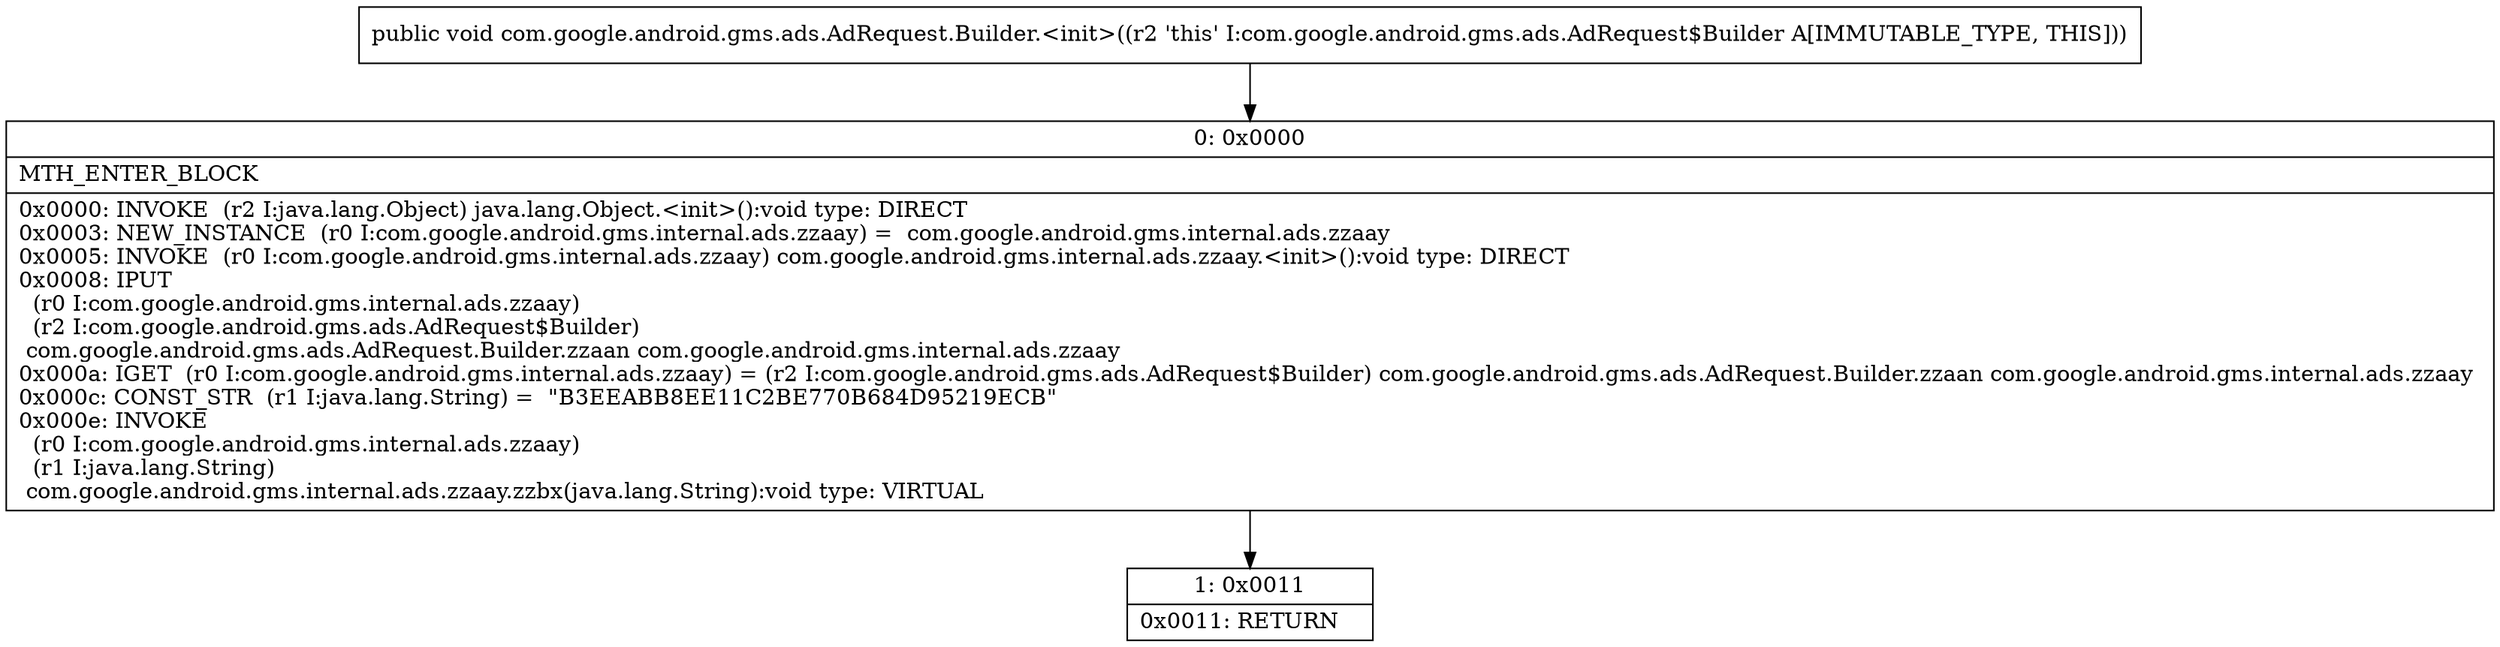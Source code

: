 digraph "CFG forcom.google.android.gms.ads.AdRequest.Builder.\<init\>()V" {
Node_0 [shape=record,label="{0\:\ 0x0000|MTH_ENTER_BLOCK\l|0x0000: INVOKE  (r2 I:java.lang.Object) java.lang.Object.\<init\>():void type: DIRECT \l0x0003: NEW_INSTANCE  (r0 I:com.google.android.gms.internal.ads.zzaay) =  com.google.android.gms.internal.ads.zzaay \l0x0005: INVOKE  (r0 I:com.google.android.gms.internal.ads.zzaay) com.google.android.gms.internal.ads.zzaay.\<init\>():void type: DIRECT \l0x0008: IPUT  \l  (r0 I:com.google.android.gms.internal.ads.zzaay)\l  (r2 I:com.google.android.gms.ads.AdRequest$Builder)\l com.google.android.gms.ads.AdRequest.Builder.zzaan com.google.android.gms.internal.ads.zzaay \l0x000a: IGET  (r0 I:com.google.android.gms.internal.ads.zzaay) = (r2 I:com.google.android.gms.ads.AdRequest$Builder) com.google.android.gms.ads.AdRequest.Builder.zzaan com.google.android.gms.internal.ads.zzaay \l0x000c: CONST_STR  (r1 I:java.lang.String) =  \"B3EEABB8EE11C2BE770B684D95219ECB\" \l0x000e: INVOKE  \l  (r0 I:com.google.android.gms.internal.ads.zzaay)\l  (r1 I:java.lang.String)\l com.google.android.gms.internal.ads.zzaay.zzbx(java.lang.String):void type: VIRTUAL \l}"];
Node_1 [shape=record,label="{1\:\ 0x0011|0x0011: RETURN   \l}"];
MethodNode[shape=record,label="{public void com.google.android.gms.ads.AdRequest.Builder.\<init\>((r2 'this' I:com.google.android.gms.ads.AdRequest$Builder A[IMMUTABLE_TYPE, THIS])) }"];
MethodNode -> Node_0;
Node_0 -> Node_1;
}

